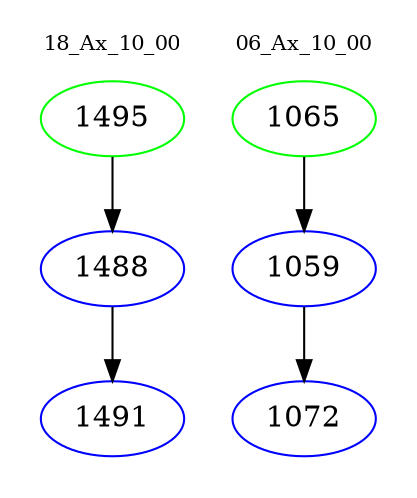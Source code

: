 digraph{
subgraph cluster_0 {
color = white
label = "18_Ax_10_00";
fontsize=10;
T0_1495 [label="1495", color="green"]
T0_1495 -> T0_1488 [color="black"]
T0_1488 [label="1488", color="blue"]
T0_1488 -> T0_1491 [color="black"]
T0_1491 [label="1491", color="blue"]
}
subgraph cluster_1 {
color = white
label = "06_Ax_10_00";
fontsize=10;
T1_1065 [label="1065", color="green"]
T1_1065 -> T1_1059 [color="black"]
T1_1059 [label="1059", color="blue"]
T1_1059 -> T1_1072 [color="black"]
T1_1072 [label="1072", color="blue"]
}
}
